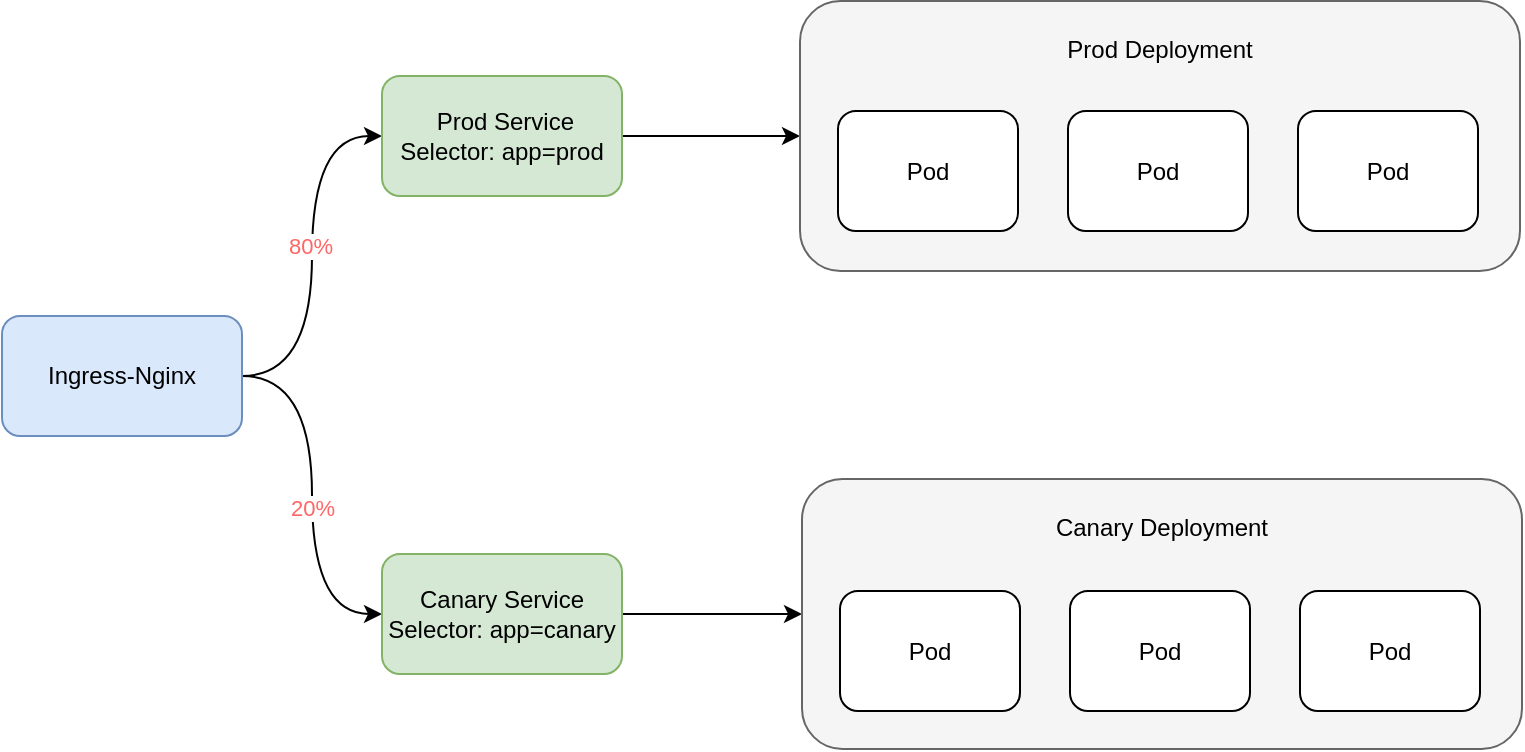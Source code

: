 <mxfile version="20.3.0" type="device"><diagram id="ifxAAQ4A_vg1ggCW4j73" name="第 1 页"><mxGraphModel dx="1234" dy="749" grid="1" gridSize="10" guides="1" tooltips="1" connect="1" arrows="1" fold="1" page="1" pageScale="1" pageWidth="827" pageHeight="1169" math="0" shadow="0"><root><mxCell id="0"/><mxCell id="1" parent="0"/><mxCell id="12YH7EuCT1c_hIJZUhB4-24" style="edgeStyle=orthogonalEdgeStyle;rounded=0;orthogonalLoop=1;jettySize=auto;html=1;exitX=1;exitY=0.5;exitDx=0;exitDy=0;entryX=0;entryY=0.5;entryDx=0;entryDy=0;curved=1;" parent="1" source="12YH7EuCT1c_hIJZUhB4-1" target="12YH7EuCT1c_hIJZUhB4-3" edge="1"><mxGeometry relative="1" as="geometry"/></mxCell><mxCell id="KoOQMcU3mLaqubzVNafy-2" value="80%" style="edgeLabel;html=1;align=center;verticalAlign=middle;resizable=0;points=[];fontColor=#FF6666;" vertex="1" connectable="0" parent="12YH7EuCT1c_hIJZUhB4-24"><mxGeometry x="0.053" y="1" relative="1" as="geometry"><mxPoint as="offset"/></mxGeometry></mxCell><mxCell id="KoOQMcU3mLaqubzVNafy-1" style="edgeStyle=orthogonalEdgeStyle;rounded=0;orthogonalLoop=1;jettySize=auto;html=1;exitX=1;exitY=0.5;exitDx=0;exitDy=0;entryX=0;entryY=0.5;entryDx=0;entryDy=0;curved=1;" edge="1" parent="1" source="12YH7EuCT1c_hIJZUhB4-1" target="12YH7EuCT1c_hIJZUhB4-2"><mxGeometry relative="1" as="geometry"/></mxCell><mxCell id="KoOQMcU3mLaqubzVNafy-3" value="20%" style="edgeLabel;html=1;align=center;verticalAlign=middle;resizable=0;points=[];fontColor=#FF6666;" vertex="1" connectable="0" parent="KoOQMcU3mLaqubzVNafy-1"><mxGeometry x="0.069" relative="1" as="geometry"><mxPoint as="offset"/></mxGeometry></mxCell><mxCell id="12YH7EuCT1c_hIJZUhB4-1" value="Ingress-Nginx" style="rounded=1;whiteSpace=wrap;html=1;fillColor=#dae8fc;strokeColor=#6c8ebf;" parent="1" vertex="1"><mxGeometry x="90" y="370" width="120" height="60" as="geometry"/></mxCell><mxCell id="12YH7EuCT1c_hIJZUhB4-26" style="edgeStyle=none;rounded=0;orthogonalLoop=1;jettySize=auto;html=1;exitX=1;exitY=0.5;exitDx=0;exitDy=0;entryX=0;entryY=0.5;entryDx=0;entryDy=0;" parent="1" source="12YH7EuCT1c_hIJZUhB4-2" target="12YH7EuCT1c_hIJZUhB4-19" edge="1"><mxGeometry relative="1" as="geometry"/></mxCell><mxCell id="12YH7EuCT1c_hIJZUhB4-2" value="Canary Service&lt;br&gt;Selector: app=canary" style="rounded=1;whiteSpace=wrap;html=1;fillColor=#d5e8d4;strokeColor=#82b366;" parent="1" vertex="1"><mxGeometry x="280" y="489" width="120" height="60" as="geometry"/></mxCell><mxCell id="12YH7EuCT1c_hIJZUhB4-25" style="rounded=0;orthogonalLoop=1;jettySize=auto;html=1;exitX=1;exitY=0.5;exitDx=0;exitDy=0;entryX=0;entryY=0.5;entryDx=0;entryDy=0;" parent="1" source="12YH7EuCT1c_hIJZUhB4-3" target="12YH7EuCT1c_hIJZUhB4-4" edge="1"><mxGeometry relative="1" as="geometry"/></mxCell><mxCell id="12YH7EuCT1c_hIJZUhB4-3" value="&amp;nbsp;Prod Service&lt;br&gt;Selector: app=prod" style="rounded=1;whiteSpace=wrap;html=1;fillColor=#d5e8d4;strokeColor=#82b366;" parent="1" vertex="1"><mxGeometry x="280" y="250" width="120" height="60" as="geometry"/></mxCell><mxCell id="12YH7EuCT1c_hIJZUhB4-4" value="" style="rounded=1;whiteSpace=wrap;html=1;fillColor=#f5f5f5;fontColor=#333333;strokeColor=#666666;" parent="1" vertex="1"><mxGeometry x="489" y="212.5" width="360" height="135" as="geometry"/></mxCell><mxCell id="12YH7EuCT1c_hIJZUhB4-5" value="Prod Deployment" style="text;html=1;strokeColor=none;fillColor=none;align=center;verticalAlign=middle;whiteSpace=wrap;rounded=0;" parent="1" vertex="1"><mxGeometry x="614" y="221.5" width="110" height="30" as="geometry"/></mxCell><mxCell id="12YH7EuCT1c_hIJZUhB4-6" value="Pod" style="rounded=1;whiteSpace=wrap;html=1;" parent="1" vertex="1"><mxGeometry x="508" y="267.5" width="90" height="60" as="geometry"/></mxCell><mxCell id="12YH7EuCT1c_hIJZUhB4-7" value="Pod" style="rounded=1;whiteSpace=wrap;html=1;" parent="1" vertex="1"><mxGeometry x="623" y="267.5" width="90" height="60" as="geometry"/></mxCell><mxCell id="12YH7EuCT1c_hIJZUhB4-8" value="Pod" style="rounded=1;whiteSpace=wrap;html=1;" parent="1" vertex="1"><mxGeometry x="738" y="267.5" width="90" height="60" as="geometry"/></mxCell><mxCell id="12YH7EuCT1c_hIJZUhB4-19" value="" style="rounded=1;whiteSpace=wrap;html=1;fillColor=#f5f5f5;fontColor=#333333;strokeColor=#666666;" parent="1" vertex="1"><mxGeometry x="490" y="451.5" width="360" height="135" as="geometry"/></mxCell><mxCell id="12YH7EuCT1c_hIJZUhB4-20" value="Canary Deployment" style="text;html=1;strokeColor=none;fillColor=none;align=center;verticalAlign=middle;whiteSpace=wrap;rounded=0;" parent="1" vertex="1"><mxGeometry x="615" y="460.5" width="110" height="30" as="geometry"/></mxCell><mxCell id="12YH7EuCT1c_hIJZUhB4-21" value="Pod" style="rounded=1;whiteSpace=wrap;html=1;" parent="1" vertex="1"><mxGeometry x="509" y="507.5" width="90" height="60" as="geometry"/></mxCell><mxCell id="12YH7EuCT1c_hIJZUhB4-22" value="Pod" style="rounded=1;whiteSpace=wrap;html=1;" parent="1" vertex="1"><mxGeometry x="624" y="507.5" width="90" height="60" as="geometry"/></mxCell><mxCell id="12YH7EuCT1c_hIJZUhB4-23" value="Pod" style="rounded=1;whiteSpace=wrap;html=1;" parent="1" vertex="1"><mxGeometry x="739" y="507.5" width="90" height="60" as="geometry"/></mxCell></root></mxGraphModel></diagram></mxfile>